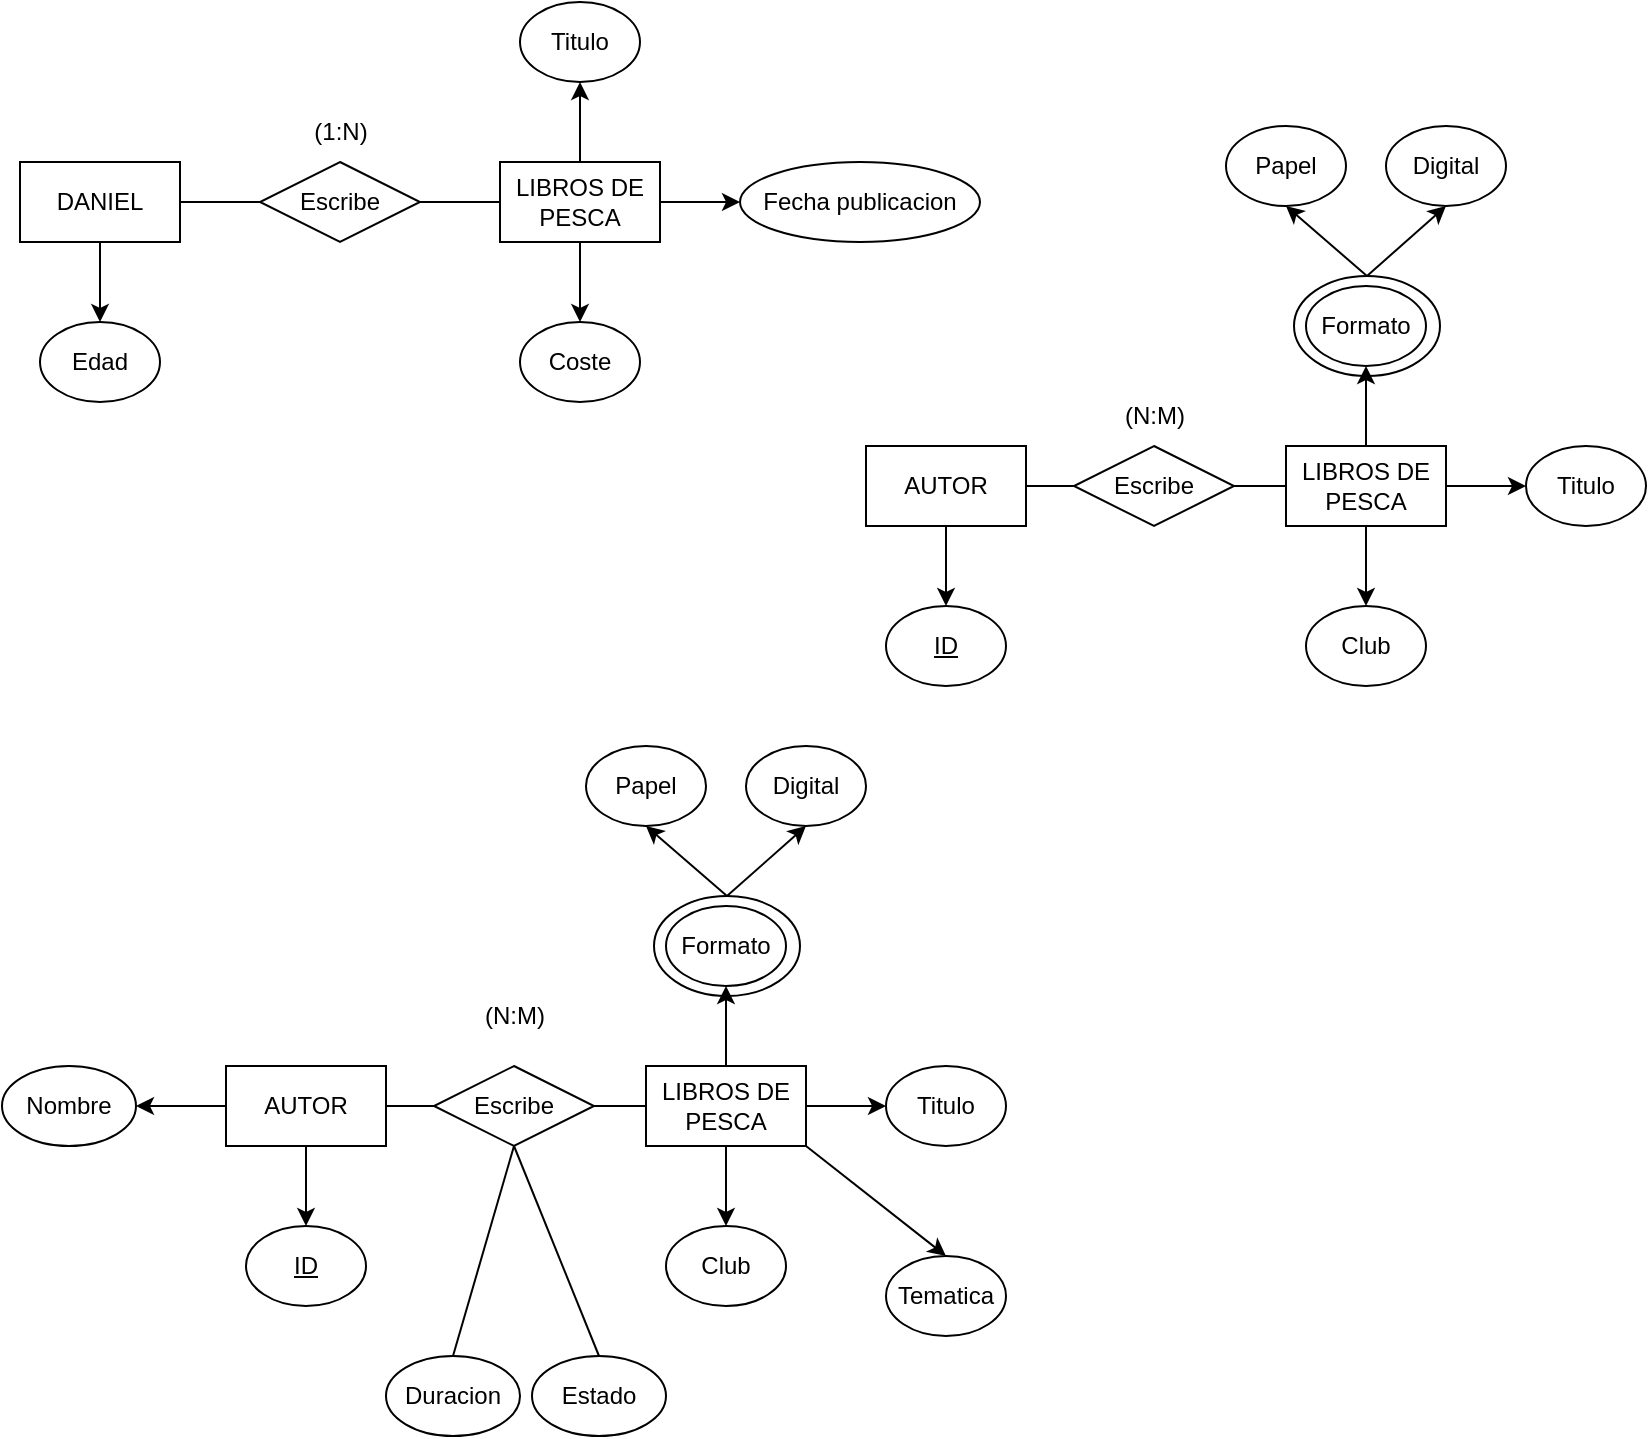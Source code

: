 <mxfile version="24.7.17">
  <diagram name="Página-1" id="nV4Ub5CrQPU7NlM5xBLT">
    <mxGraphModel dx="1232" dy="1180" grid="1" gridSize="10" guides="1" tooltips="1" connect="1" arrows="1" fold="1" page="1" pageScale="1" pageWidth="827" pageHeight="1169" math="0" shadow="0">
      <root>
        <mxCell id="0" />
        <mxCell id="1" parent="0" />
        <mxCell id="k6M-2lPNlJmt8OqdKw3G-25" value="" style="ellipse;whiteSpace=wrap;html=1;" parent="1" vertex="1">
          <mxGeometry x="647" y="145" width="73" height="50" as="geometry" />
        </mxCell>
        <mxCell id="k6M-2lPNlJmt8OqdKw3G-8" value="" style="edgeStyle=orthogonalEdgeStyle;rounded=0;orthogonalLoop=1;jettySize=auto;html=1;" parent="1" source="k6M-2lPNlJmt8OqdKw3G-1" target="k6M-2lPNlJmt8OqdKw3G-7" edge="1">
          <mxGeometry relative="1" as="geometry" />
        </mxCell>
        <mxCell id="k6M-2lPNlJmt8OqdKw3G-1" value="DANIEL" style="rounded=0;whiteSpace=wrap;html=1;" parent="1" vertex="1">
          <mxGeometry x="10" y="88" width="80" height="40" as="geometry" />
        </mxCell>
        <mxCell id="k6M-2lPNlJmt8OqdKw3G-10" value="" style="edgeStyle=orthogonalEdgeStyle;rounded=0;orthogonalLoop=1;jettySize=auto;html=1;" parent="1" source="k6M-2lPNlJmt8OqdKw3G-2" target="k6M-2lPNlJmt8OqdKw3G-9" edge="1">
          <mxGeometry relative="1" as="geometry" />
        </mxCell>
        <mxCell id="k6M-2lPNlJmt8OqdKw3G-12" value="" style="edgeStyle=orthogonalEdgeStyle;rounded=0;orthogonalLoop=1;jettySize=auto;html=1;" parent="1" source="k6M-2lPNlJmt8OqdKw3G-2" target="k6M-2lPNlJmt8OqdKw3G-11" edge="1">
          <mxGeometry relative="1" as="geometry" />
        </mxCell>
        <mxCell id="k6M-2lPNlJmt8OqdKw3G-14" value="" style="edgeStyle=orthogonalEdgeStyle;rounded=0;orthogonalLoop=1;jettySize=auto;html=1;" parent="1" source="k6M-2lPNlJmt8OqdKw3G-2" target="k6M-2lPNlJmt8OqdKw3G-13" edge="1">
          <mxGeometry relative="1" as="geometry" />
        </mxCell>
        <mxCell id="k6M-2lPNlJmt8OqdKw3G-2" value="LIBROS DE PESCA" style="rounded=0;whiteSpace=wrap;html=1;" parent="1" vertex="1">
          <mxGeometry x="250" y="88" width="80" height="40" as="geometry" />
        </mxCell>
        <mxCell id="k6M-2lPNlJmt8OqdKw3G-3" value="Escribe" style="rhombus;whiteSpace=wrap;html=1;" parent="1" vertex="1">
          <mxGeometry x="130" y="88" width="80" height="40" as="geometry" />
        </mxCell>
        <mxCell id="k6M-2lPNlJmt8OqdKw3G-4" value="" style="endArrow=none;html=1;rounded=0;exitX=1;exitY=0.5;exitDx=0;exitDy=0;" parent="1" source="k6M-2lPNlJmt8OqdKw3G-1" edge="1">
          <mxGeometry width="50" height="50" relative="1" as="geometry">
            <mxPoint x="320" y="258" as="sourcePoint" />
            <mxPoint x="130" y="108" as="targetPoint" />
          </mxGeometry>
        </mxCell>
        <mxCell id="k6M-2lPNlJmt8OqdKw3G-5" value="" style="endArrow=none;html=1;rounded=0;exitX=1;exitY=0.5;exitDx=0;exitDy=0;entryX=0;entryY=0.5;entryDx=0;entryDy=0;" parent="1" source="k6M-2lPNlJmt8OqdKw3G-3" target="k6M-2lPNlJmt8OqdKw3G-2" edge="1">
          <mxGeometry width="50" height="50" relative="1" as="geometry">
            <mxPoint x="210" y="107.5" as="sourcePoint" />
            <mxPoint x="270" y="148" as="targetPoint" />
          </mxGeometry>
        </mxCell>
        <mxCell id="k6M-2lPNlJmt8OqdKw3G-6" value="(1:N)" style="text;html=1;align=center;verticalAlign=middle;resizable=0;points=[];autosize=1;strokeColor=none;fillColor=none;" parent="1" vertex="1">
          <mxGeometry x="145" y="58" width="50" height="30" as="geometry" />
        </mxCell>
        <mxCell id="k6M-2lPNlJmt8OqdKw3G-7" value="Edad" style="ellipse;whiteSpace=wrap;html=1;" parent="1" vertex="1">
          <mxGeometry x="20" y="168" width="60" height="40" as="geometry" />
        </mxCell>
        <mxCell id="k6M-2lPNlJmt8OqdKw3G-9" value="Titulo" style="ellipse;whiteSpace=wrap;html=1;" parent="1" vertex="1">
          <mxGeometry x="260" y="8" width="60" height="40" as="geometry" />
        </mxCell>
        <mxCell id="k6M-2lPNlJmt8OqdKw3G-11" value="Fecha publicacion" style="ellipse;whiteSpace=wrap;html=1;" parent="1" vertex="1">
          <mxGeometry x="370" y="88" width="120" height="40" as="geometry" />
        </mxCell>
        <mxCell id="k6M-2lPNlJmt8OqdKw3G-13" value="Coste" style="ellipse;whiteSpace=wrap;html=1;" parent="1" vertex="1">
          <mxGeometry x="260" y="168" width="60" height="40" as="geometry" />
        </mxCell>
        <mxCell id="k6M-2lPNlJmt8OqdKw3G-32" value="" style="edgeStyle=orthogonalEdgeStyle;rounded=0;orthogonalLoop=1;jettySize=auto;html=1;" parent="1" source="k6M-2lPNlJmt8OqdKw3G-15" target="k6M-2lPNlJmt8OqdKw3G-21" edge="1">
          <mxGeometry relative="1" as="geometry" />
        </mxCell>
        <mxCell id="k6M-2lPNlJmt8OqdKw3G-15" value="AUTOR" style="rounded=0;whiteSpace=wrap;html=1;" parent="1" vertex="1">
          <mxGeometry x="433" y="230" width="80" height="40" as="geometry" />
        </mxCell>
        <mxCell id="k6M-2lPNlJmt8OqdKw3G-23" value="" style="edgeStyle=orthogonalEdgeStyle;rounded=0;orthogonalLoop=1;jettySize=auto;html=1;" parent="1" source="k6M-2lPNlJmt8OqdKw3G-16" target="k6M-2lPNlJmt8OqdKw3G-22" edge="1">
          <mxGeometry relative="1" as="geometry" />
        </mxCell>
        <mxCell id="k6M-2lPNlJmt8OqdKw3G-31" value="" style="edgeStyle=orthogonalEdgeStyle;rounded=0;orthogonalLoop=1;jettySize=auto;html=1;" parent="1" source="k6M-2lPNlJmt8OqdKw3G-16" target="k6M-2lPNlJmt8OqdKw3G-30" edge="1">
          <mxGeometry relative="1" as="geometry" />
        </mxCell>
        <mxCell id="k6M-2lPNlJmt8OqdKw3G-34" value="" style="edgeStyle=orthogonalEdgeStyle;rounded=0;orthogonalLoop=1;jettySize=auto;html=1;" parent="1" source="k6M-2lPNlJmt8OqdKw3G-16" target="k6M-2lPNlJmt8OqdKw3G-33" edge="1">
          <mxGeometry relative="1" as="geometry" />
        </mxCell>
        <mxCell id="k6M-2lPNlJmt8OqdKw3G-16" value="LIBROS DE PESCA" style="rounded=0;whiteSpace=wrap;html=1;" parent="1" vertex="1">
          <mxGeometry x="643" y="230" width="80" height="40" as="geometry" />
        </mxCell>
        <mxCell id="k6M-2lPNlJmt8OqdKw3G-17" value="Escribe" style="rhombus;whiteSpace=wrap;html=1;" parent="1" vertex="1">
          <mxGeometry x="537" y="230" width="80" height="40" as="geometry" />
        </mxCell>
        <mxCell id="k6M-2lPNlJmt8OqdKw3G-18" value="" style="endArrow=none;html=1;rounded=0;exitX=1;exitY=0.5;exitDx=0;exitDy=0;entryX=0;entryY=0.5;entryDx=0;entryDy=0;" parent="1" source="k6M-2lPNlJmt8OqdKw3G-15" target="k6M-2lPNlJmt8OqdKw3G-17" edge="1">
          <mxGeometry width="50" height="50" relative="1" as="geometry">
            <mxPoint x="427" y="-90" as="sourcePoint" />
            <mxPoint x="467" y="-90" as="targetPoint" />
          </mxGeometry>
        </mxCell>
        <mxCell id="k6M-2lPNlJmt8OqdKw3G-19" value="" style="endArrow=none;html=1;rounded=0;exitX=1;exitY=0.5;exitDx=0;exitDy=0;entryX=0;entryY=0.5;entryDx=0;entryDy=0;" parent="1" source="k6M-2lPNlJmt8OqdKw3G-17" target="k6M-2lPNlJmt8OqdKw3G-16" edge="1">
          <mxGeometry width="50" height="50" relative="1" as="geometry">
            <mxPoint x="647" y="320" as="sourcePoint" />
            <mxPoint x="821" y="320" as="targetPoint" />
          </mxGeometry>
        </mxCell>
        <mxCell id="k6M-2lPNlJmt8OqdKw3G-20" value="(N:M)" style="text;html=1;align=center;verticalAlign=middle;resizable=0;points=[];autosize=1;strokeColor=none;fillColor=none;" parent="1" vertex="1">
          <mxGeometry x="552" y="200" width="50" height="30" as="geometry" />
        </mxCell>
        <mxCell id="k6M-2lPNlJmt8OqdKw3G-21" value="&lt;u&gt;ID&lt;/u&gt;" style="ellipse;whiteSpace=wrap;html=1;" parent="1" vertex="1">
          <mxGeometry x="443" y="310" width="60" height="40" as="geometry" />
        </mxCell>
        <mxCell id="k6M-2lPNlJmt8OqdKw3G-22" value="Formato" style="ellipse;whiteSpace=wrap;html=1;" parent="1" vertex="1">
          <mxGeometry x="653" y="150" width="60" height="40" as="geometry" />
        </mxCell>
        <mxCell id="k6M-2lPNlJmt8OqdKw3G-26" value="Papel" style="ellipse;whiteSpace=wrap;html=1;" parent="1" vertex="1">
          <mxGeometry x="613" y="70" width="60" height="40" as="geometry" />
        </mxCell>
        <mxCell id="k6M-2lPNlJmt8OqdKw3G-27" value="Digital" style="ellipse;whiteSpace=wrap;html=1;" parent="1" vertex="1">
          <mxGeometry x="693" y="70" width="60" height="40" as="geometry" />
        </mxCell>
        <mxCell id="k6M-2lPNlJmt8OqdKw3G-28" value="" style="endArrow=classic;html=1;rounded=0;entryX=0.5;entryY=1;entryDx=0;entryDy=0;exitX=0.5;exitY=0;exitDx=0;exitDy=0;" parent="1" source="k6M-2lPNlJmt8OqdKw3G-25" target="k6M-2lPNlJmt8OqdKw3G-26" edge="1">
          <mxGeometry width="50" height="50" relative="1" as="geometry">
            <mxPoint x="683" y="130" as="sourcePoint" />
            <mxPoint x="443" y="230" as="targetPoint" />
          </mxGeometry>
        </mxCell>
        <mxCell id="k6M-2lPNlJmt8OqdKw3G-29" value="" style="endArrow=classic;html=1;rounded=0;entryX=0.5;entryY=1;entryDx=0;entryDy=0;exitX=0.5;exitY=0;exitDx=0;exitDy=0;" parent="1" source="k6M-2lPNlJmt8OqdKw3G-25" target="k6M-2lPNlJmt8OqdKw3G-27" edge="1">
          <mxGeometry width="50" height="50" relative="1" as="geometry">
            <mxPoint x="743" y="150" as="sourcePoint" />
            <mxPoint x="623" y="120" as="targetPoint" />
          </mxGeometry>
        </mxCell>
        <mxCell id="k6M-2lPNlJmt8OqdKw3G-30" value="Club" style="ellipse;whiteSpace=wrap;html=1;" parent="1" vertex="1">
          <mxGeometry x="653" y="310" width="60" height="40" as="geometry" />
        </mxCell>
        <mxCell id="k6M-2lPNlJmt8OqdKw3G-33" value="Titulo" style="ellipse;whiteSpace=wrap;html=1;" parent="1" vertex="1">
          <mxGeometry x="763" y="230" width="60" height="40" as="geometry" />
        </mxCell>
        <mxCell id="k6M-2lPNlJmt8OqdKw3G-35" value="" style="ellipse;whiteSpace=wrap;html=1;" parent="1" vertex="1">
          <mxGeometry x="327" y="455" width="73" height="50" as="geometry" />
        </mxCell>
        <mxCell id="k6M-2lPNlJmt8OqdKw3G-36" value="" style="edgeStyle=orthogonalEdgeStyle;rounded=0;orthogonalLoop=1;jettySize=auto;html=1;" parent="1" source="k6M-2lPNlJmt8OqdKw3G-37" target="k6M-2lPNlJmt8OqdKw3G-46" edge="1">
          <mxGeometry relative="1" as="geometry" />
        </mxCell>
        <mxCell id="emalL916oUjSYn9RmOkQ-10" value="" style="edgeStyle=orthogonalEdgeStyle;rounded=0;orthogonalLoop=1;jettySize=auto;html=1;" edge="1" parent="1" source="k6M-2lPNlJmt8OqdKw3G-37" target="emalL916oUjSYn9RmOkQ-9">
          <mxGeometry relative="1" as="geometry" />
        </mxCell>
        <mxCell id="k6M-2lPNlJmt8OqdKw3G-37" value="AUTOR" style="rounded=0;whiteSpace=wrap;html=1;" parent="1" vertex="1">
          <mxGeometry x="113" y="540" width="80" height="40" as="geometry" />
        </mxCell>
        <mxCell id="k6M-2lPNlJmt8OqdKw3G-38" value="" style="edgeStyle=orthogonalEdgeStyle;rounded=0;orthogonalLoop=1;jettySize=auto;html=1;" parent="1" source="k6M-2lPNlJmt8OqdKw3G-41" target="k6M-2lPNlJmt8OqdKw3G-47" edge="1">
          <mxGeometry relative="1" as="geometry" />
        </mxCell>
        <mxCell id="k6M-2lPNlJmt8OqdKw3G-39" value="" style="edgeStyle=orthogonalEdgeStyle;rounded=0;orthogonalLoop=1;jettySize=auto;html=1;" parent="1" source="k6M-2lPNlJmt8OqdKw3G-41" target="k6M-2lPNlJmt8OqdKw3G-52" edge="1">
          <mxGeometry relative="1" as="geometry" />
        </mxCell>
        <mxCell id="k6M-2lPNlJmt8OqdKw3G-40" value="" style="edgeStyle=orthogonalEdgeStyle;rounded=0;orthogonalLoop=1;jettySize=auto;html=1;" parent="1" source="k6M-2lPNlJmt8OqdKw3G-41" target="k6M-2lPNlJmt8OqdKw3G-53" edge="1">
          <mxGeometry relative="1" as="geometry" />
        </mxCell>
        <mxCell id="k6M-2lPNlJmt8OqdKw3G-41" value="LIBROS DE PESCA" style="rounded=0;whiteSpace=wrap;html=1;" parent="1" vertex="1">
          <mxGeometry x="323" y="540" width="80" height="40" as="geometry" />
        </mxCell>
        <mxCell id="k6M-2lPNlJmt8OqdKw3G-42" value="Escribe" style="rhombus;whiteSpace=wrap;html=1;" parent="1" vertex="1">
          <mxGeometry x="217" y="540" width="80" height="40" as="geometry" />
        </mxCell>
        <mxCell id="k6M-2lPNlJmt8OqdKw3G-43" value="" style="endArrow=none;html=1;rounded=0;exitX=1;exitY=0.5;exitDx=0;exitDy=0;entryX=0;entryY=0.5;entryDx=0;entryDy=0;" parent="1" source="k6M-2lPNlJmt8OqdKw3G-37" target="k6M-2lPNlJmt8OqdKw3G-42" edge="1">
          <mxGeometry width="50" height="50" relative="1" as="geometry">
            <mxPoint x="107" y="220" as="sourcePoint" />
            <mxPoint x="147" y="220" as="targetPoint" />
          </mxGeometry>
        </mxCell>
        <mxCell id="k6M-2lPNlJmt8OqdKw3G-44" value="" style="endArrow=none;html=1;rounded=0;exitX=1;exitY=0.5;exitDx=0;exitDy=0;entryX=0;entryY=0.5;entryDx=0;entryDy=0;" parent="1" source="k6M-2lPNlJmt8OqdKw3G-42" target="k6M-2lPNlJmt8OqdKw3G-41" edge="1">
          <mxGeometry width="50" height="50" relative="1" as="geometry">
            <mxPoint x="327" y="630" as="sourcePoint" />
            <mxPoint x="501" y="630" as="targetPoint" />
          </mxGeometry>
        </mxCell>
        <mxCell id="k6M-2lPNlJmt8OqdKw3G-45" value="(N:M)" style="text;html=1;align=center;verticalAlign=middle;resizable=0;points=[];autosize=1;strokeColor=none;fillColor=none;" parent="1" vertex="1">
          <mxGeometry x="232" y="500" width="50" height="30" as="geometry" />
        </mxCell>
        <mxCell id="k6M-2lPNlJmt8OqdKw3G-46" value="&lt;u&gt;ID&lt;/u&gt;" style="ellipse;whiteSpace=wrap;html=1;" parent="1" vertex="1">
          <mxGeometry x="123" y="620" width="60" height="40" as="geometry" />
        </mxCell>
        <mxCell id="k6M-2lPNlJmt8OqdKw3G-47" value="Formato" style="ellipse;whiteSpace=wrap;html=1;" parent="1" vertex="1">
          <mxGeometry x="333" y="460" width="60" height="40" as="geometry" />
        </mxCell>
        <mxCell id="k6M-2lPNlJmt8OqdKw3G-48" value="Papel" style="ellipse;whiteSpace=wrap;html=1;" parent="1" vertex="1">
          <mxGeometry x="293" y="380" width="60" height="40" as="geometry" />
        </mxCell>
        <mxCell id="k6M-2lPNlJmt8OqdKw3G-49" value="Digital" style="ellipse;whiteSpace=wrap;html=1;" parent="1" vertex="1">
          <mxGeometry x="373" y="380" width="60" height="40" as="geometry" />
        </mxCell>
        <mxCell id="k6M-2lPNlJmt8OqdKw3G-50" value="" style="endArrow=classic;html=1;rounded=0;entryX=0.5;entryY=1;entryDx=0;entryDy=0;exitX=0.5;exitY=0;exitDx=0;exitDy=0;" parent="1" source="k6M-2lPNlJmt8OqdKw3G-35" target="k6M-2lPNlJmt8OqdKw3G-48" edge="1">
          <mxGeometry width="50" height="50" relative="1" as="geometry">
            <mxPoint x="363" y="440" as="sourcePoint" />
            <mxPoint x="123" y="540" as="targetPoint" />
          </mxGeometry>
        </mxCell>
        <mxCell id="k6M-2lPNlJmt8OqdKw3G-51" value="" style="endArrow=classic;html=1;rounded=0;entryX=0.5;entryY=1;entryDx=0;entryDy=0;exitX=0.5;exitY=0;exitDx=0;exitDy=0;" parent="1" source="k6M-2lPNlJmt8OqdKw3G-35" target="k6M-2lPNlJmt8OqdKw3G-49" edge="1">
          <mxGeometry width="50" height="50" relative="1" as="geometry">
            <mxPoint x="423" y="460" as="sourcePoint" />
            <mxPoint x="303" y="430" as="targetPoint" />
          </mxGeometry>
        </mxCell>
        <mxCell id="k6M-2lPNlJmt8OqdKw3G-52" value="Club" style="ellipse;whiteSpace=wrap;html=1;" parent="1" vertex="1">
          <mxGeometry x="333" y="620" width="60" height="40" as="geometry" />
        </mxCell>
        <mxCell id="k6M-2lPNlJmt8OqdKw3G-53" value="Titulo" style="ellipse;whiteSpace=wrap;html=1;" parent="1" vertex="1">
          <mxGeometry x="443" y="540" width="60" height="40" as="geometry" />
        </mxCell>
        <mxCell id="k6M-2lPNlJmt8OqdKw3G-55" value="" style="rounded=0;orthogonalLoop=1;jettySize=auto;html=1;exitX=1;exitY=1;exitDx=0;exitDy=0;entryX=0.5;entryY=0;entryDx=0;entryDy=0;" parent="1" source="k6M-2lPNlJmt8OqdKw3G-41" target="k6M-2lPNlJmt8OqdKw3G-57" edge="1">
          <mxGeometry relative="1" as="geometry">
            <mxPoint x="413" y="570" as="sourcePoint" />
            <mxPoint x="458" y="635" as="targetPoint" />
          </mxGeometry>
        </mxCell>
        <mxCell id="k6M-2lPNlJmt8OqdKw3G-57" value="Tematica" style="ellipse;whiteSpace=wrap;html=1;" parent="1" vertex="1">
          <mxGeometry x="443" y="635" width="60" height="40" as="geometry" />
        </mxCell>
        <mxCell id="emalL916oUjSYn9RmOkQ-1" value="Duracion" style="ellipse;whiteSpace=wrap;html=1;" vertex="1" parent="1">
          <mxGeometry x="193" y="685" width="67" height="40" as="geometry" />
        </mxCell>
        <mxCell id="emalL916oUjSYn9RmOkQ-2" value="Estado" style="ellipse;whiteSpace=wrap;html=1;" vertex="1" parent="1">
          <mxGeometry x="266" y="685" width="67" height="40" as="geometry" />
        </mxCell>
        <mxCell id="emalL916oUjSYn9RmOkQ-3" value="" style="endArrow=none;html=1;rounded=0;exitX=0.5;exitY=0;exitDx=0;exitDy=0;entryX=0.5;entryY=1;entryDx=0;entryDy=0;" edge="1" parent="1" source="emalL916oUjSYn9RmOkQ-1" target="k6M-2lPNlJmt8OqdKw3G-42">
          <mxGeometry width="50" height="50" relative="1" as="geometry">
            <mxPoint x="307" y="570" as="sourcePoint" />
            <mxPoint x="333" y="570" as="targetPoint" />
          </mxGeometry>
        </mxCell>
        <mxCell id="emalL916oUjSYn9RmOkQ-4" value="" style="endArrow=none;html=1;rounded=0;exitX=0.5;exitY=0;exitDx=0;exitDy=0;entryX=0.5;entryY=1;entryDx=0;entryDy=0;" edge="1" parent="1" source="emalL916oUjSYn9RmOkQ-2" target="k6M-2lPNlJmt8OqdKw3G-42">
          <mxGeometry width="50" height="50" relative="1" as="geometry">
            <mxPoint x="317" y="580" as="sourcePoint" />
            <mxPoint x="343" y="580" as="targetPoint" />
          </mxGeometry>
        </mxCell>
        <mxCell id="emalL916oUjSYn9RmOkQ-9" value="Nombre" style="ellipse;whiteSpace=wrap;html=1;" vertex="1" parent="1">
          <mxGeometry x="1" y="540" width="67" height="40" as="geometry" />
        </mxCell>
      </root>
    </mxGraphModel>
  </diagram>
</mxfile>
